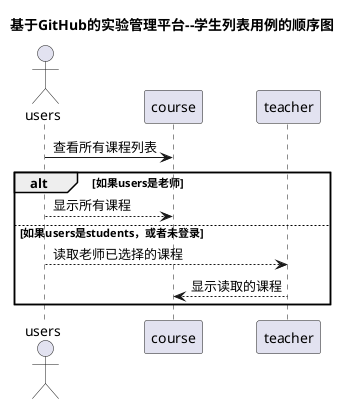 @startuml
title 基于GitHub的实验管理平台--学生列表用例的顺序图
actor users
users -> course: 查看所有课程列表
alt 如果users是老师
	users --> course:显示所有课程
else 如果users是students，或者未登录
    users --> teacher:读取老师已选择的课程
    teacher --> course:显示读取的课程
end

@enduml